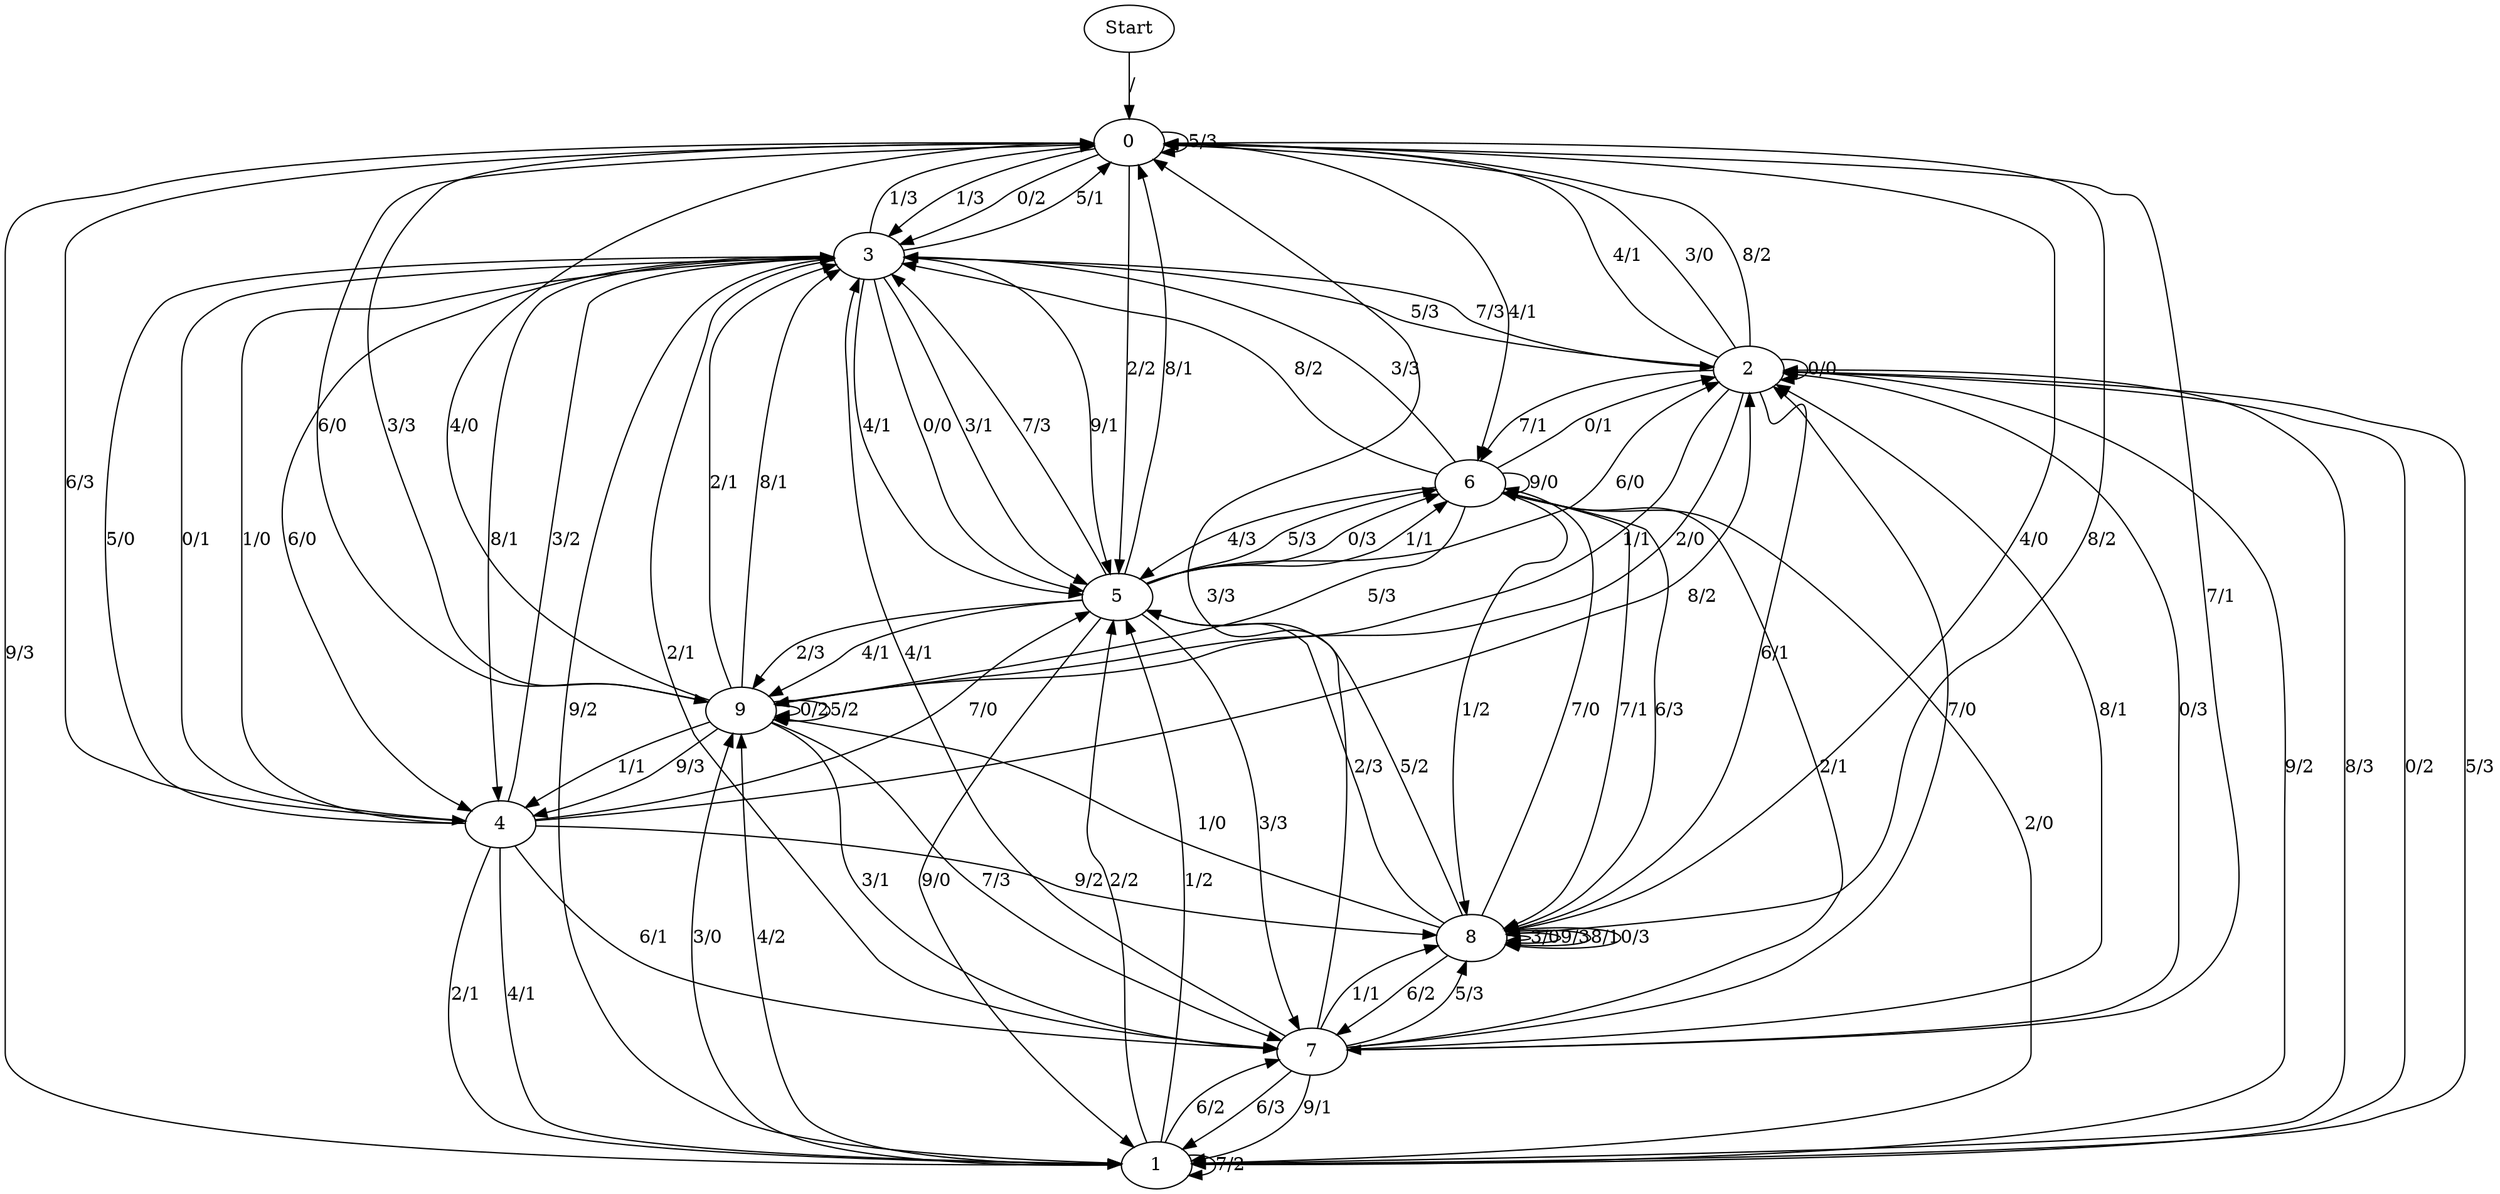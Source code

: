 digraph {
	Start -> 0 [label="/"]
	0 -> 3 [label="1/3"]
	0 -> 7 [label="7/1"]
	0 -> 1 [label="9/3"]
	0 -> 0 [label="5/3"]
	0 -> 9 [label="3/3"]
	0 -> 4 [label="6/3"]
	0 -> 3 [label="0/2"]
	0 -> 8 [label="8/2"]
	0 -> 5 [label="2/2"]
	0 -> 6 [label="4/1"]
	9 -> 7 [label="3/1"]
	9 -> 4 [label="1/1"]
	9 -> 0 [label="4/0"]
	9 -> 7 [label="7/3"]
	9 -> 9 [label="0/2"]
	9 -> 4 [label="9/3"]
	9 -> 3 [label="2/1"]
	9 -> 3 [label="8/1"]
	9 -> 9 [label="5/2"]
	9 -> 0 [label="6/0"]
	6 -> 8 [label="1/2"]
	6 -> 1 [label="2/0"]
	6 -> 8 [label="7/1"]
	6 -> 6 [label="9/0"]
	6 -> 3 [label="8/2"]
	6 -> 2 [label="0/1"]
	6 -> 3 [label="3/3"]
	6 -> 8 [label="6/3"]
	6 -> 9 [label="5/3"]
	6 -> 5 [label="4/3"]
	3 -> 4 [label="6/0"]
	3 -> 5 [label="9/1"]
	3 -> 2 [label="7/3"]
	3 -> 5 [label="4/1"]
	3 -> 0 [label="5/1"]
	3 -> 4 [label="8/1"]
	3 -> 5 [label="0/0"]
	3 -> 0 [label="1/3"]
	3 -> 7 [label="2/1"]
	3 -> 5 [label="3/1"]
	4 -> 3 [label="3/2"]
	4 -> 1 [label="2/1"]
	4 -> 1 [label="4/1"]
	4 -> 3 [label="5/0"]
	4 -> 3 [label="0/1"]
	4 -> 5 [label="7/0"]
	4 -> 2 [label="8/2"]
	4 -> 8 [label="9/2"]
	4 -> 3 [label="1/0"]
	4 -> 7 [label="6/1"]
	7 -> 2 [label="0/3"]
	7 -> 2 [label="7/0"]
	7 -> 8 [label="5/3"]
	7 -> 2 [label="8/1"]
	7 -> 6 [label="2/1"]
	7 -> 1 [label="6/3"]
	7 -> 8 [label="1/1"]
	7 -> 3 [label="4/1"]
	7 -> 0 [label="3/3"]
	7 -> 1 [label="9/1"]
	1 -> 9 [label="3/0"]
	1 -> 3 [label="9/2"]
	1 -> 2 [label="8/3"]
	1 -> 1 [label="7/2"]
	1 -> 9 [label="4/2"]
	1 -> 7 [label="6/2"]
	1 -> 5 [label="2/2"]
	1 -> 2 [label="0/2"]
	1 -> 5 [label="1/2"]
	1 -> 2 [label="5/3"]
	2 -> 3 [label="5/3"]
	2 -> 8 [label="6/1"]
	2 -> 2 [label="0/0"]
	2 -> 0 [label="4/1"]
	2 -> 0 [label="3/0"]
	2 -> 1 [label="9/2"]
	2 -> 9 [label="1/1"]
	2 -> 9 [label="2/0"]
	2 -> 0 [label="8/2"]
	2 -> 6 [label="7/1"]
	8 -> 8 [label="3/0"]
	8 -> 7 [label="6/2"]
	8 -> 8 [label="9/3"]
	8 -> 0 [label="4/0"]
	8 -> 5 [label="2/3"]
	8 -> 5 [label="5/2"]
	8 -> 8 [label="8/1"]
	8 -> 8 [label="0/3"]
	8 -> 6 [label="7/0"]
	8 -> 9 [label="1/0"]
	5 -> 2 [label="6/0"]
	5 -> 3 [label="7/3"]
	5 -> 9 [label="4/1"]
	5 -> 9 [label="2/3"]
	5 -> 1 [label="9/0"]
	5 -> 6 [label="5/3"]
	5 -> 6 [label="0/3"]
	5 -> 7 [label="3/3"]
	5 -> 6 [label="1/1"]
	5 -> 0 [label="8/1"]
}